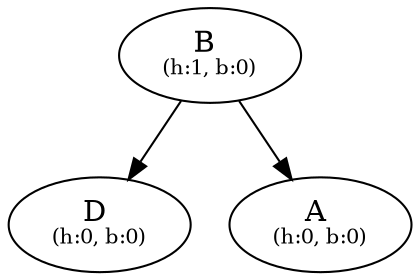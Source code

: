 digraph {
  nB [label="B" pos="0.7,1.0!" label=<B <br/><font point-size="10">(h:1, b:0)</font>>]
  nD [label="D" pos="1.4,0.0!" label=<D <br/><font point-size="10">(h:0, b:0)</font>>]
  nA [label="A" pos="0.0,0.0!" label=<A <br/><font point-size="10">(h:0, b:0)</font>>]
  nB -> nD 
  nB -> nA 
}